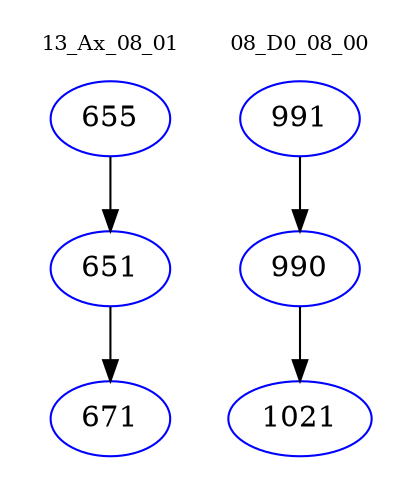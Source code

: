 digraph{
subgraph cluster_0 {
color = white
label = "13_Ax_08_01";
fontsize=10;
T0_655 [label="655", color="blue"]
T0_655 -> T0_651 [color="black"]
T0_651 [label="651", color="blue"]
T0_651 -> T0_671 [color="black"]
T0_671 [label="671", color="blue"]
}
subgraph cluster_1 {
color = white
label = "08_D0_08_00";
fontsize=10;
T1_991 [label="991", color="blue"]
T1_991 -> T1_990 [color="black"]
T1_990 [label="990", color="blue"]
T1_990 -> T1_1021 [color="black"]
T1_1021 [label="1021", color="blue"]
}
}
